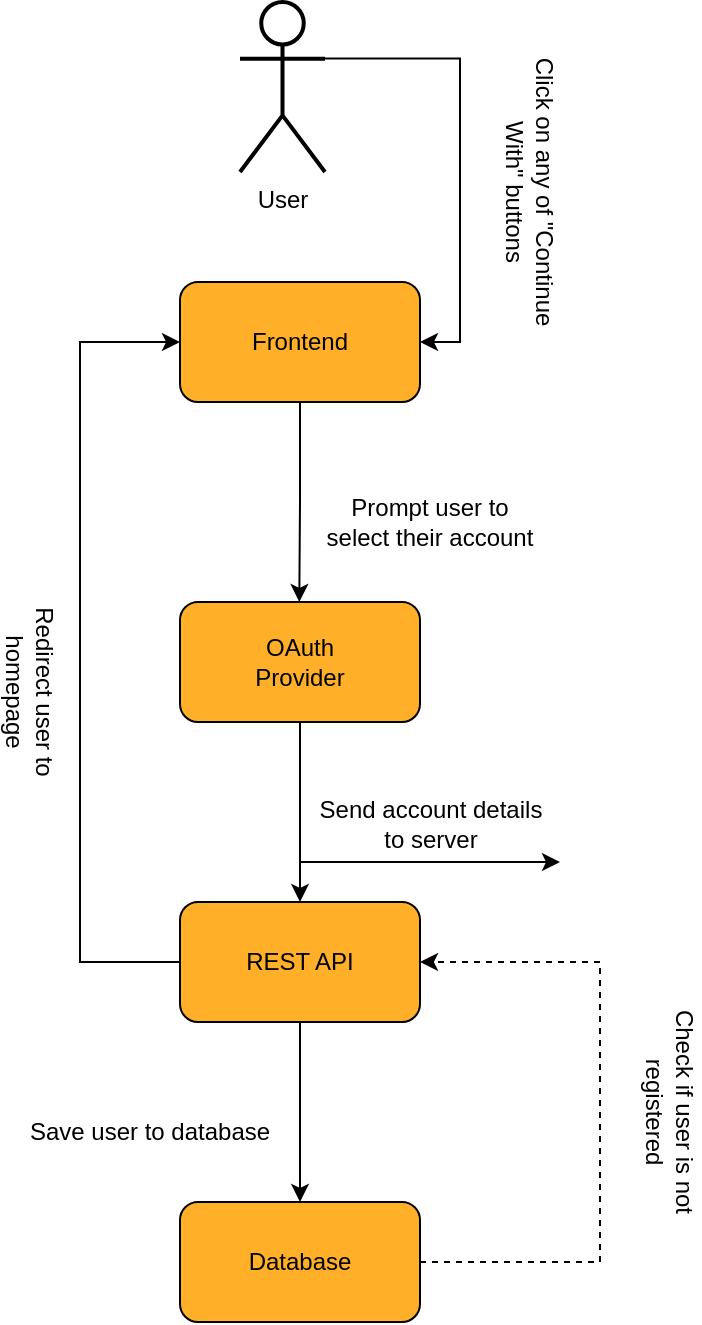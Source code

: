 <mxfile version="16.4.3" type="device"><diagram id="cEJuMRGbpFq4j_m7qVb5" name="Page-1"><mxGraphModel dx="1619" dy="858" grid="1" gridSize="10" guides="1" tooltips="1" connect="1" arrows="1" fold="1" page="1" pageScale="1" pageWidth="850" pageHeight="1100" math="0" shadow="0"><root><mxCell id="0"/><mxCell id="1" parent="0"/><mxCell id="5Qi37odJhxlGQfKCfHvK-1" value="" style="group;fontSize=12;" parent="1" vertex="1" connectable="0"><mxGeometry x="-710" y="300" width="120" height="60" as="geometry"/></mxCell><mxCell id="5Qi37odJhxlGQfKCfHvK-2" value="" style="rounded=1;whiteSpace=wrap;html=1;fillColor=#FFAF28;fontSize=12;" parent="5Qi37odJhxlGQfKCfHvK-1" vertex="1"><mxGeometry width="120" height="60" as="geometry"/></mxCell><mxCell id="5Qi37odJhxlGQfKCfHvK-3" value="&lt;font style=&quot;font-size: 12px;&quot;&gt;Frontend&lt;/font&gt;" style="text;html=1;strokeColor=none;fillColor=none;align=center;verticalAlign=middle;whiteSpace=wrap;rounded=0;fontSize=12;" parent="5Qi37odJhxlGQfKCfHvK-1" vertex="1"><mxGeometry x="30" y="15" width="60" height="30" as="geometry"/></mxCell><mxCell id="5Qi37odJhxlGQfKCfHvK-4" value="" style="group;fontSize=12;" parent="1" vertex="1" connectable="0"><mxGeometry x="-710" y="610" width="120" height="60" as="geometry"/></mxCell><mxCell id="5Qi37odJhxlGQfKCfHvK-5" value="" style="rounded=1;whiteSpace=wrap;html=1;fillColor=#FFAF28;fontSize=12;" parent="5Qi37odJhxlGQfKCfHvK-4" vertex="1"><mxGeometry width="120" height="60" as="geometry"/></mxCell><mxCell id="5Qi37odJhxlGQfKCfHvK-6" value="&lt;font style=&quot;font-size: 12px;&quot;&gt;REST API&lt;/font&gt;" style="text;html=1;strokeColor=none;fillColor=none;align=center;verticalAlign=middle;whiteSpace=wrap;rounded=0;fontSize=12;" parent="5Qi37odJhxlGQfKCfHvK-4" vertex="1"><mxGeometry x="30" y="15" width="60" height="30" as="geometry"/></mxCell><mxCell id="mT-F5ukHGMpvi9qXwiUB-1" style="edgeStyle=orthogonalEdgeStyle;rounded=0;orthogonalLoop=1;jettySize=auto;html=1;exitX=1;exitY=0.333;exitDx=0;exitDy=0;exitPerimeter=0;entryX=1;entryY=0.5;entryDx=0;entryDy=0;" edge="1" parent="1" source="5Qi37odJhxlGQfKCfHvK-9" target="5Qi37odJhxlGQfKCfHvK-2"><mxGeometry relative="1" as="geometry"/></mxCell><mxCell id="5Qi37odJhxlGQfKCfHvK-9" value="User" style="shape=umlActor;verticalLabelPosition=bottom;verticalAlign=top;html=1;outlineConnect=0;rounded=1;strokeWidth=2;fontSize=12;" parent="1" vertex="1"><mxGeometry x="-680" y="160" width="42.5" height="85" as="geometry"/></mxCell><mxCell id="5Qi37odJhxlGQfKCfHvK-12" value="&lt;span style=&quot;background-color: rgb(255 , 255 , 255) ; font-size: 12px&quot;&gt;Click on any of &quot;Continue With&quot; buttons&lt;/span&gt;" style="text;html=1;strokeColor=none;fillColor=none;align=center;verticalAlign=middle;whiteSpace=wrap;rounded=0;fontSize=12;rotation=90;" parent="1" vertex="1"><mxGeometry x="-610" y="240" width="150" height="30" as="geometry"/></mxCell><mxCell id="5Qi37odJhxlGQfKCfHvK-24" value="" style="group;fontSize=12;" parent="1" vertex="1" connectable="0"><mxGeometry x="-710" y="460" width="120" height="60" as="geometry"/></mxCell><mxCell id="5Qi37odJhxlGQfKCfHvK-25" value="" style="rounded=1;whiteSpace=wrap;html=1;fillColor=#FFAF28;fontSize=12;" parent="5Qi37odJhxlGQfKCfHvK-24" vertex="1"><mxGeometry width="120" height="60" as="geometry"/></mxCell><mxCell id="5Qi37odJhxlGQfKCfHvK-26" value="&lt;font style=&quot;font-size: 12px&quot;&gt;OAuth Provider&lt;/font&gt;" style="text;html=1;strokeColor=none;fillColor=none;align=center;verticalAlign=middle;whiteSpace=wrap;rounded=0;fontSize=12;" parent="5Qi37odJhxlGQfKCfHvK-24" vertex="1"><mxGeometry x="30" y="15" width="60" height="30" as="geometry"/></mxCell><mxCell id="5Qi37odJhxlGQfKCfHvK-37" value="" style="group;fontSize=12;" parent="1" vertex="1" connectable="0"><mxGeometry x="-710" y="760" width="120" height="60" as="geometry"/></mxCell><mxCell id="5Qi37odJhxlGQfKCfHvK-38" value="" style="rounded=1;whiteSpace=wrap;html=1;fillColor=#FFAF28;fontSize=12;" parent="5Qi37odJhxlGQfKCfHvK-37" vertex="1"><mxGeometry width="120" height="60" as="geometry"/></mxCell><mxCell id="5Qi37odJhxlGQfKCfHvK-39" value="&lt;font style=&quot;font-size: 12px&quot;&gt;Database&lt;/font&gt;" style="text;html=1;strokeColor=none;fillColor=none;align=center;verticalAlign=middle;whiteSpace=wrap;rounded=0;fontSize=12;" parent="5Qi37odJhxlGQfKCfHvK-37" vertex="1"><mxGeometry x="30" y="15" width="60" height="30" as="geometry"/></mxCell><mxCell id="5Qi37odJhxlGQfKCfHvK-53" value="" style="group" parent="1" vertex="1" connectable="0"><mxGeometry x="-650" y="560" width="130" height="30" as="geometry"/></mxCell><mxCell id="5Qi37odJhxlGQfKCfHvK-51" value="" style="endArrow=classic;html=1;rounded=0;strokeWidth=1;jumpSize=6;fontSize=12;" parent="5Qi37odJhxlGQfKCfHvK-53" edge="1"><mxGeometry width="50" height="50" relative="1" as="geometry"><mxPoint y="30" as="sourcePoint"/><mxPoint x="130" y="30" as="targetPoint"/></mxGeometry></mxCell><mxCell id="5Qi37odJhxlGQfKCfHvK-52" value="&lt;span style=&quot;background-color: rgb(255 , 255 , 255)&quot;&gt;Send account details to server&lt;/span&gt;" style="text;html=1;strokeColor=none;fillColor=none;align=center;verticalAlign=middle;whiteSpace=wrap;rounded=0;fontSize=12;" parent="5Qi37odJhxlGQfKCfHvK-53" vertex="1"><mxGeometry x="7.647" width="114.706" height="22.5" as="geometry"/></mxCell><mxCell id="mT-F5ukHGMpvi9qXwiUB-2" style="edgeStyle=orthogonalEdgeStyle;rounded=0;orthogonalLoop=1;jettySize=auto;html=1;exitX=0.5;exitY=1;exitDx=0;exitDy=0;" edge="1" parent="1" source="5Qi37odJhxlGQfKCfHvK-2"><mxGeometry relative="1" as="geometry"><mxPoint x="-650.353" y="460" as="targetPoint"/></mxGeometry></mxCell><mxCell id="mT-F5ukHGMpvi9qXwiUB-3" style="edgeStyle=orthogonalEdgeStyle;rounded=0;orthogonalLoop=1;jettySize=auto;html=1;exitX=0;exitY=0.5;exitDx=0;exitDy=0;entryX=0;entryY=0.5;entryDx=0;entryDy=0;" edge="1" parent="1" source="5Qi37odJhxlGQfKCfHvK-5" target="5Qi37odJhxlGQfKCfHvK-2"><mxGeometry relative="1" as="geometry"><Array as="points"><mxPoint x="-760" y="640"/><mxPoint x="-760" y="330"/></Array></mxGeometry></mxCell><mxCell id="mT-F5ukHGMpvi9qXwiUB-4" style="edgeStyle=orthogonalEdgeStyle;rounded=0;orthogonalLoop=1;jettySize=auto;html=1;exitX=0.5;exitY=1;exitDx=0;exitDy=0;entryX=0.5;entryY=0;entryDx=0;entryDy=0;" edge="1" parent="1" source="5Qi37odJhxlGQfKCfHvK-25" target="5Qi37odJhxlGQfKCfHvK-5"><mxGeometry relative="1" as="geometry"/></mxCell><mxCell id="mT-F5ukHGMpvi9qXwiUB-5" style="edgeStyle=orthogonalEdgeStyle;rounded=0;orthogonalLoop=1;jettySize=auto;html=1;exitX=0.5;exitY=1;exitDx=0;exitDy=0;" edge="1" parent="1" source="5Qi37odJhxlGQfKCfHvK-5" target="5Qi37odJhxlGQfKCfHvK-38"><mxGeometry relative="1" as="geometry"/></mxCell><mxCell id="5Qi37odJhxlGQfKCfHvK-50" value="&lt;span style=&quot;background-color: rgb(255 , 255 , 255)&quot;&gt;Prompt user to select their account&lt;/span&gt;" style="text;html=1;strokeColor=none;fillColor=none;align=center;verticalAlign=middle;whiteSpace=wrap;rounded=0;fontSize=12;" parent="1" vertex="1"><mxGeometry x="-640" y="408.75" width="110" height="22.5" as="geometry"/></mxCell><mxCell id="5Qi37odJhxlGQfKCfHvK-73" value="Redirect user to homepage" style="text;html=1;strokeColor=none;fillColor=none;align=center;verticalAlign=middle;whiteSpace=wrap;rounded=0;rotation=90;" parent="1" vertex="1"><mxGeometry x="-850" y="490.0" width="130" height="30" as="geometry"/></mxCell><mxCell id="5Qi37odJhxlGQfKCfHvK-65" value="&lt;span style=&quot;background-color: rgb(255 , 255 , 255) ; font-size: 12px&quot;&gt;Check if user is not registered&lt;/span&gt;" style="text;html=1;strokeColor=none;fillColor=none;align=center;verticalAlign=middle;whiteSpace=wrap;rounded=0;fontSize=12;rotation=90;" parent="1" vertex="1"><mxGeometry x="-540" y="700" width="150" height="30" as="geometry"/></mxCell><mxCell id="5Qi37odJhxlGQfKCfHvK-61" value="" style="endArrow=classic;html=1;rounded=0;strokeWidth=1;jumpSize=6;fontSize=12;dashed=1;entryX=1;entryY=0.5;entryDx=0;entryDy=0;exitX=1;exitY=0.5;exitDx=0;exitDy=0;" parent="1" edge="1" target="5Qi37odJhxlGQfKCfHvK-5" source="5Qi37odJhxlGQfKCfHvK-38"><mxGeometry width="50" height="50" relative="1" as="geometry"><mxPoint x="-295" y="770" as="sourcePoint"/><mxPoint x="-465" y="770" as="targetPoint"/><Array as="points"><mxPoint x="-500" y="790"/><mxPoint x="-500" y="640"/></Array></mxGeometry></mxCell><mxCell id="5Qi37odJhxlGQfKCfHvK-70" value="&lt;span style=&quot;background-color: rgb(255 , 255 , 255) ; font-size: 12px&quot;&gt;Save user to database&lt;/span&gt;" style="text;html=1;strokeColor=none;fillColor=none;align=center;verticalAlign=middle;whiteSpace=wrap;rounded=0;fontSize=12;" parent="1" vertex="1"><mxGeometry x="-800" y="710" width="150" height="30" as="geometry"/></mxCell></root></mxGraphModel></diagram></mxfile>